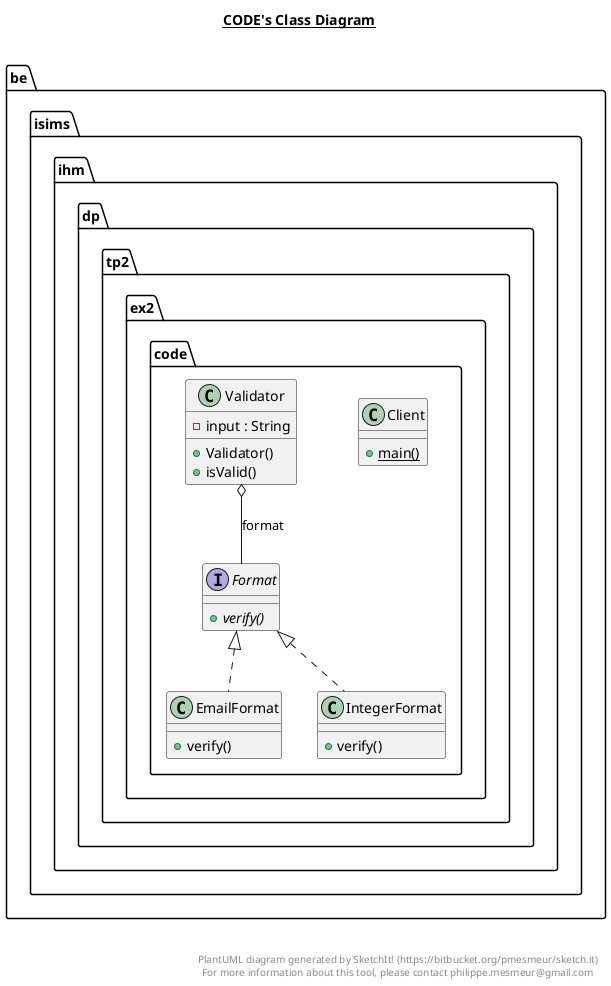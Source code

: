 @startuml

title __CODE's Class Diagram__\n

  namespace be.isims.ihm.dp.tp2.ex2.code {
    class be.isims.ihm.dp.tp2.ex2.code.Client {
        {static} + main()
    }
  }
  

  namespace be.isims.ihm.dp.tp2.ex2.code {
    class be.isims.ihm.dp.tp2.ex2.code.EmailFormat {
        + verify()
    }
  }
  

  namespace be.isims.ihm.dp.tp2.ex2.code {
    interface be.isims.ihm.dp.tp2.ex2.code.Format {
        {abstract} + verify()
    }
  }
  

  namespace be.isims.ihm.dp.tp2.ex2.code {
    class be.isims.ihm.dp.tp2.ex2.code.IntegerFormat {
        + verify()
    }
  }
  

  namespace be.isims.ihm.dp.tp2.ex2.code {
    class be.isims.ihm.dp.tp2.ex2.code.Validator {
        - input : String
        + Validator()
        + isValid()
    }
  }
  

  be.isims.ihm.dp.tp2.ex2.code.EmailFormat .up.|> be.isims.ihm.dp.tp2.ex2.code.Format
  be.isims.ihm.dp.tp2.ex2.code.IntegerFormat .up.|> be.isims.ihm.dp.tp2.ex2.code.Format
  be.isims.ihm.dp.tp2.ex2.code.Validator o-- be.isims.ihm.dp.tp2.ex2.code.Format : format


right footer


PlantUML diagram generated by SketchIt! (https://bitbucket.org/pmesmeur/sketch.it)
For more information about this tool, please contact philippe.mesmeur@gmail.com
endfooter

@enduml
